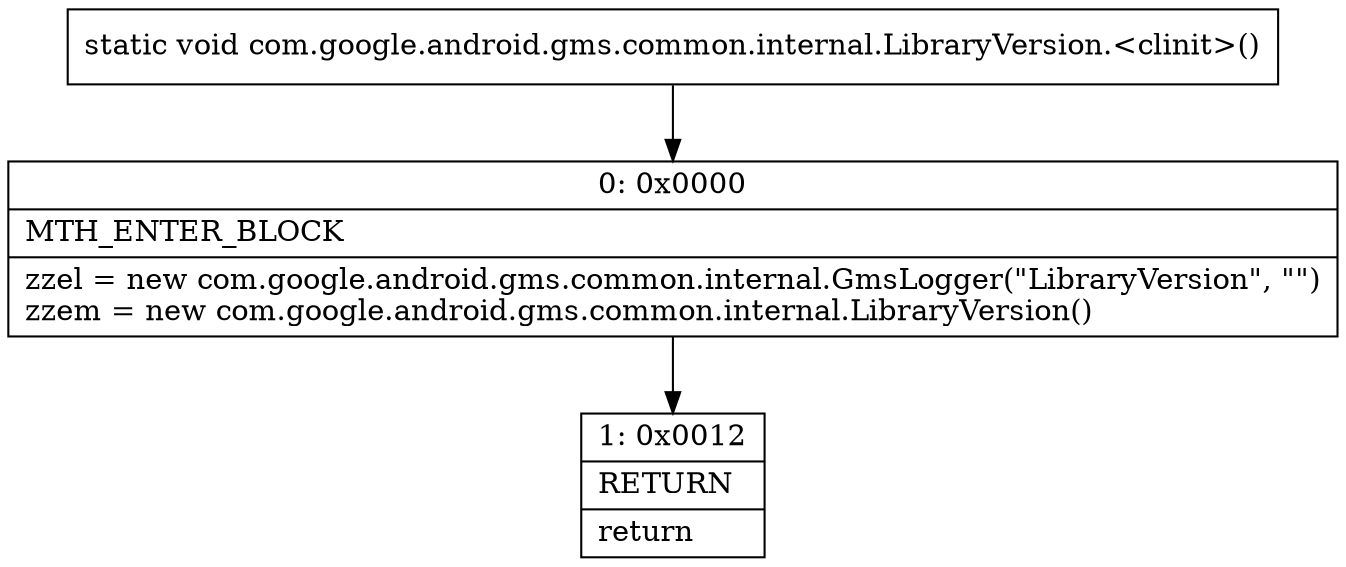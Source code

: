 digraph "CFG forcom.google.android.gms.common.internal.LibraryVersion.\<clinit\>()V" {
Node_0 [shape=record,label="{0\:\ 0x0000|MTH_ENTER_BLOCK\l|zzel = new com.google.android.gms.common.internal.GmsLogger(\"LibraryVersion\", \"\")\lzzem = new com.google.android.gms.common.internal.LibraryVersion()\l}"];
Node_1 [shape=record,label="{1\:\ 0x0012|RETURN\l|return\l}"];
MethodNode[shape=record,label="{static void com.google.android.gms.common.internal.LibraryVersion.\<clinit\>() }"];
MethodNode -> Node_0;
Node_0 -> Node_1;
}

